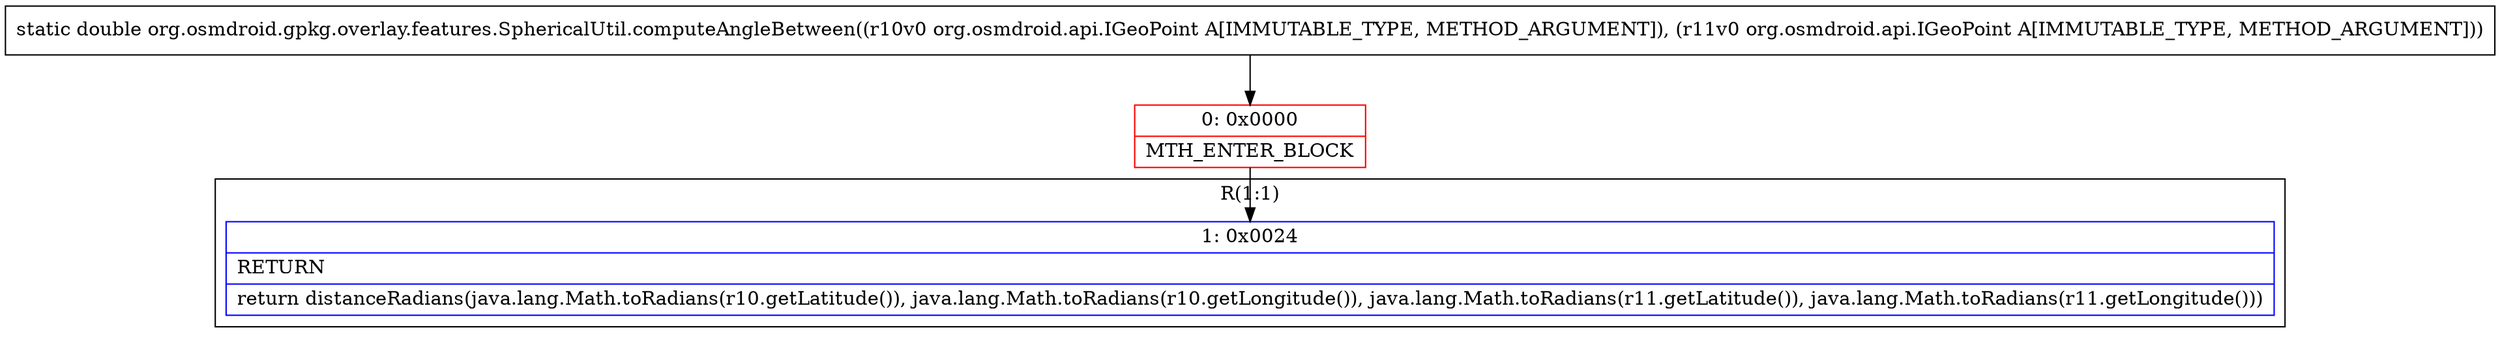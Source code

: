 digraph "CFG fororg.osmdroid.gpkg.overlay.features.SphericalUtil.computeAngleBetween(Lorg\/osmdroid\/api\/IGeoPoint;Lorg\/osmdroid\/api\/IGeoPoint;)D" {
subgraph cluster_Region_156351503 {
label = "R(1:1)";
node [shape=record,color=blue];
Node_1 [shape=record,label="{1\:\ 0x0024|RETURN\l|return distanceRadians(java.lang.Math.toRadians(r10.getLatitude()), java.lang.Math.toRadians(r10.getLongitude()), java.lang.Math.toRadians(r11.getLatitude()), java.lang.Math.toRadians(r11.getLongitude()))\l}"];
}
Node_0 [shape=record,color=red,label="{0\:\ 0x0000|MTH_ENTER_BLOCK\l}"];
MethodNode[shape=record,label="{static double org.osmdroid.gpkg.overlay.features.SphericalUtil.computeAngleBetween((r10v0 org.osmdroid.api.IGeoPoint A[IMMUTABLE_TYPE, METHOD_ARGUMENT]), (r11v0 org.osmdroid.api.IGeoPoint A[IMMUTABLE_TYPE, METHOD_ARGUMENT])) }"];
MethodNode -> Node_0;
Node_0 -> Node_1;
}

